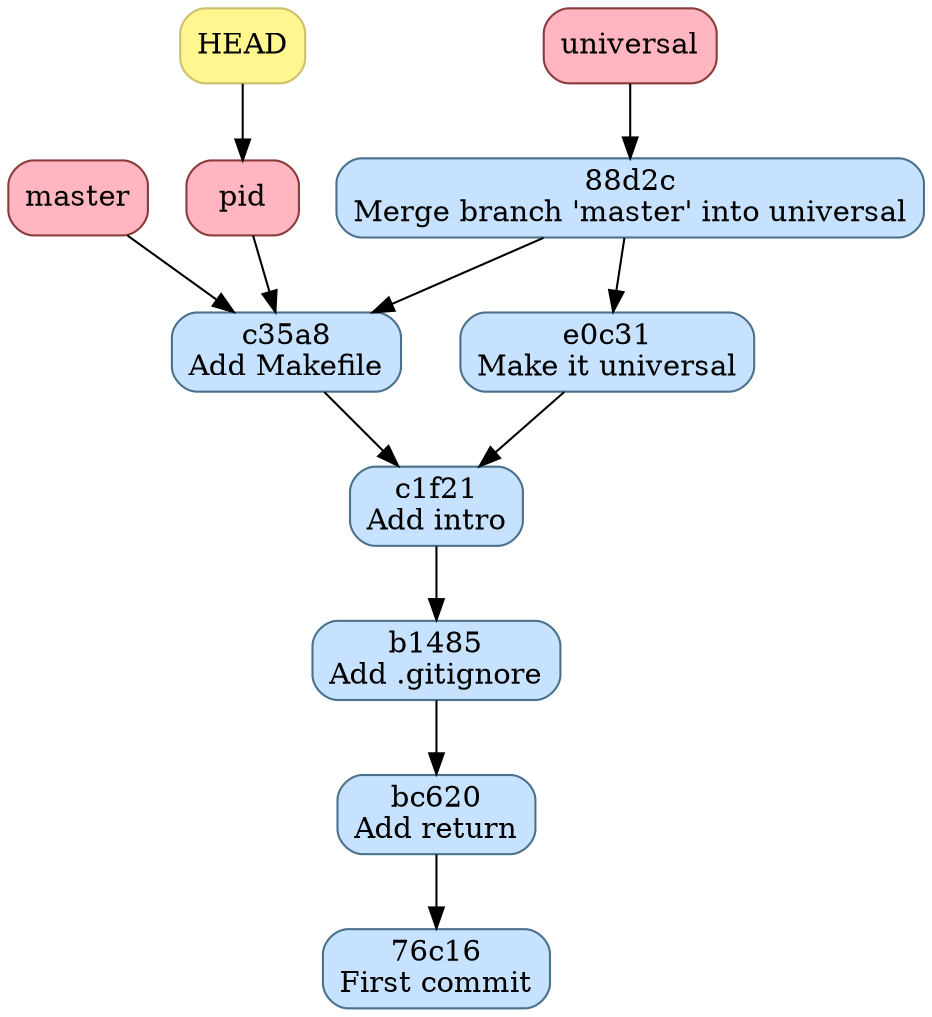 digraph "git history" {
  "master" [shape="box",style="rounded,filled",color="indianred4", fillcolor="lightpink", label="master"];
  "master" -> "c35a8";
  "pid" [shape="box",style="rounded,filled",color="indianred4", fillcolor="lightpink", label="pid"];
  "pid" -> "c35a8";
  "universal" [shape="box",style="rounded,filled",color="indianred4", fillcolor="lightpink", label="universal"];
  "universal" -> "88d2c";
  "HEAD" [shape="box",style="rounded,filled",color="lightgoldenrod3", fillcolor="khaki1", label="HEAD"];
  "HEAD" -> "pid";
  "88d2c" [shape="box",style="rounded,filled",color="skyblue4", fillcolor="slategray1", label="88d2c\nMerge branch 'master' into universal"];
  "88d2c" -> "e0c31";
  "88d2c" -> "c35a8";
  "c35a8" [shape="box",style="rounded,filled",color="skyblue4", fillcolor="slategray1", label="c35a8\nAdd Makefile"];
  "c35a8" -> "c1f21";
  "e0c31" [shape="box",style="rounded,filled",color="skyblue4", fillcolor="slategray1", label="e0c31\nMake it universal"];
  "e0c31" -> "c1f21";
  "c1f21" [shape="box",style="rounded,filled",color="skyblue4", fillcolor="slategray1", label="c1f21\nAdd intro"];
  "c1f21" -> "b1485";
  "b1485" [shape="box",style="rounded,filled",color="skyblue4", fillcolor="slategray1", label="b1485\nAdd .gitignore"];
  "b1485" -> "bc620";
  "bc620" [shape="box",style="rounded,filled",color="skyblue4", fillcolor="slategray1", label="bc620\nAdd return"];
  "bc620" -> "76c16";
  "76c16" [shape="box",style="rounded,filled",color="skyblue4", fillcolor="slategray1", label="76c16\nFirst commit"];
}
